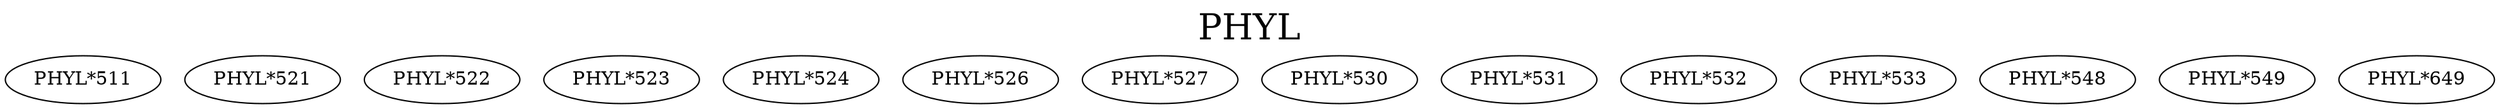 digraph PHYL {
labelloc = "t";
label = "PHYL"
fontsize = 27;
"PHYL*511"
"PHYL*521"
"PHYL*522"
"PHYL*523"
"PHYL*524"
"PHYL*526"
"PHYL*527"
"PHYL*530"
"PHYL*531"
"PHYL*532"
"PHYL*533"
"PHYL*548"
"PHYL*549"
"PHYL*649"
}
